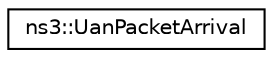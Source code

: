 digraph "Graphical Class Hierarchy"
{
 // LATEX_PDF_SIZE
  edge [fontname="Helvetica",fontsize="10",labelfontname="Helvetica",labelfontsize="10"];
  node [fontname="Helvetica",fontsize="10",shape=record];
  rankdir="LR";
  Node0 [label="ns3::UanPacketArrival",height=0.2,width=0.4,color="black", fillcolor="white", style="filled",URL="$classns3_1_1_uan_packet_arrival.html",tooltip="Class consisting of packet arrival information (Time, RxPower, mode, PDP)."];
}
